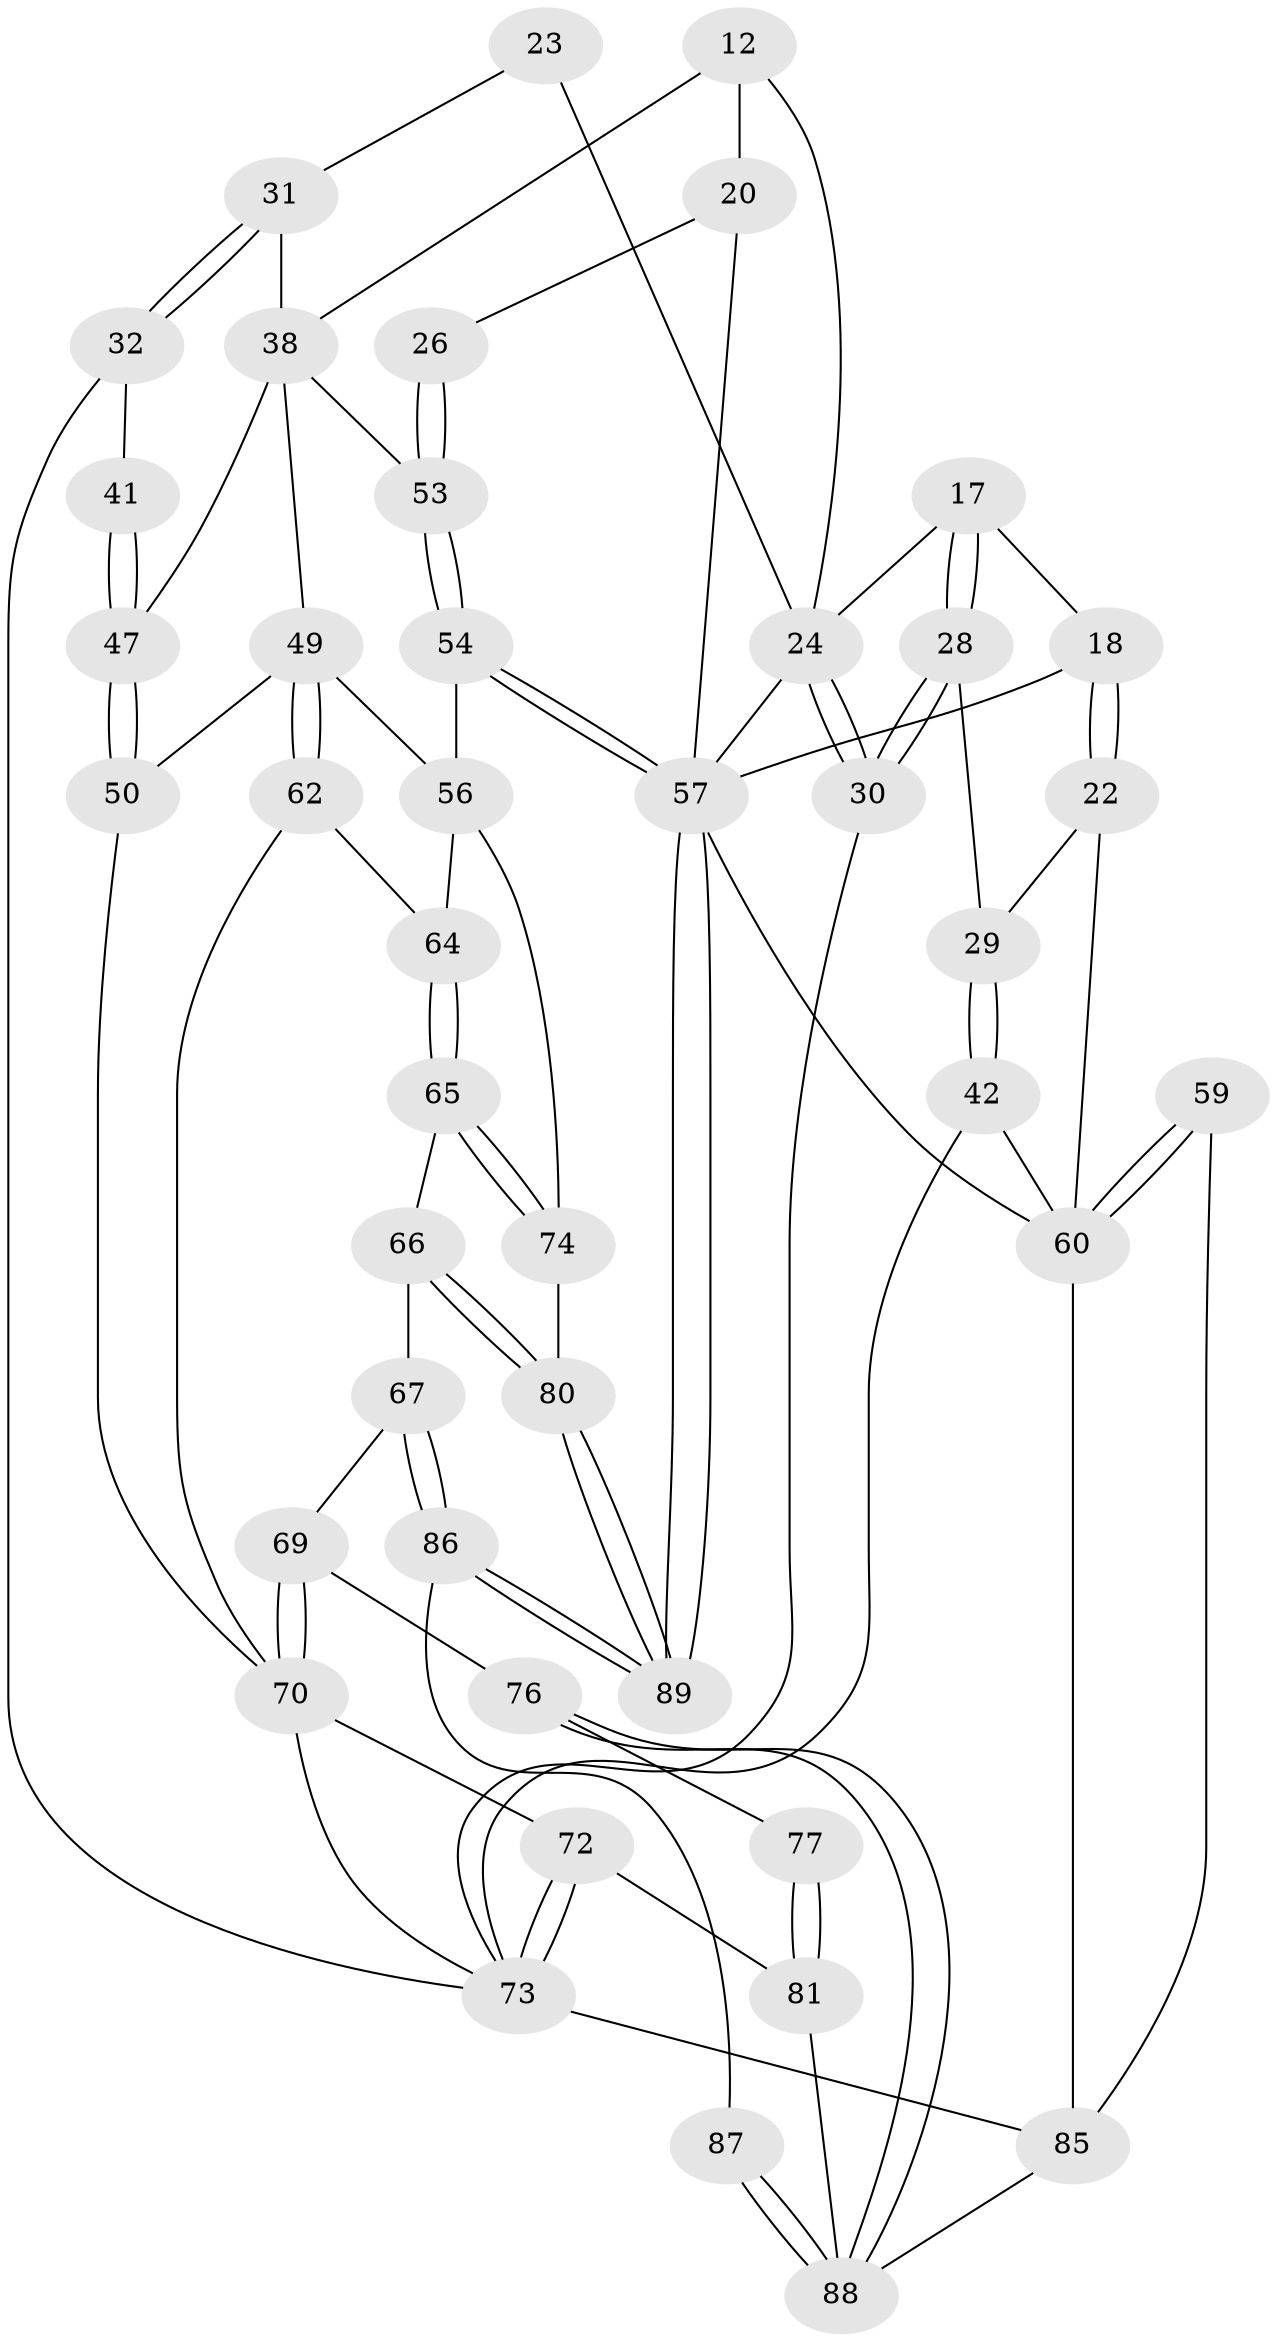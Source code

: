 // original degree distribution, {3: 0.02247191011235955, 6: 0.21348314606741572, 4: 0.24719101123595505, 5: 0.5168539325842697}
// Generated by graph-tools (version 1.1) at 2025/01/03/09/25 05:01:47]
// undirected, 44 vertices, 97 edges
graph export_dot {
graph [start="1"]
  node [color=gray90,style=filled];
  12 [pos="+0.8842283165120916+0.12964971098269878",super="+7"];
  17 [pos="+0.32419161317152584+0.19410932680937087"];
  18 [pos="+0.23323996252678758+0"];
  20 [pos="+1+0",super="+6+19"];
  22 [pos="+0.10762206398917548+0.15424351275404646"];
  23 [pos="+0.5402514046250477+0.18362017347026888",super="+11"];
  24 [pos="+0.4574359049635829+0.2214568128334106",super="+16+9"];
  26 [pos="+1+0.20459307587354347"];
  28 [pos="+0.31041005874911254+0.2576245022603035"];
  29 [pos="+0.21478671481675665+0.2681964250792792"];
  30 [pos="+0.3611295021029487+0.2879129429326961"];
  31 [pos="+0.5864837714282528+0.29247534747955795",super="+25+15"];
  32 [pos="+0.5599701784048348+0.3599503631567013"];
  38 [pos="+0.7816343074837198+0.3831183199916105",super="+37+35"];
  41 [pos="+0.6169983275064367+0.4257439792124619"];
  42 [pos="+0.15606926944678537+0.41584776634101667"];
  47 [pos="+0.6361201244668963+0.45818178736025716",super="+39+40"];
  49 [pos="+0.6847346279041059+0.5475353326183064",super="+48"];
  50 [pos="+0.6521977798309987+0.5372413079225004"];
  53 [pos="+1+0.5860274716057592",super="+36+27"];
  54 [pos="+1+0.7070104900628913"];
  56 [pos="+0.9036194319332784+0.6596490090502171",super="+55"];
  57 [pos="+1+1",super="+2+3"];
  59 [pos="+0+0.8493077484684323"];
  60 [pos="+0+1",super="+21+58"];
  62 [pos="+0.7101497920052217+0.7169262325977003"];
  64 [pos="+0.7240962548579175+0.7175214451231005"];
  65 [pos="+0.8108978700457179+0.8225209034277494"];
  66 [pos="+0.7509099182555747+0.8761803099366118"];
  67 [pos="+0.6937184923036649+0.8828259022865174"];
  69 [pos="+0.6406749357559495+0.8336439098595864",super="+68"];
  70 [pos="+0.46874802617920824+0.7804430123639162",super="+52+63"];
  72 [pos="+0.32329951407538776+0.8580208560200413",super="+71"];
  73 [pos="+0.2856727488657141+0.8411830035343959",super="+45+44+46"];
  74 [pos="+1+0.7135300585016519"];
  76 [pos="+0.5535665549390262+0.9101024256707478"];
  77 [pos="+0.5176943019216937+0.8987204636203614"];
  80 [pos="+0.8211686765398022+0.9427589284876777"];
  81 [pos="+0.40029227705061643+0.9748675366023932",super="+79+78"];
  85 [pos="+0.2188020437321308+0.9215353596930685",super="+84+75+61"];
  86 [pos="+0.7194001403752054+1"];
  87 [pos="+0.6046368971552569+1"];
  88 [pos="+0.5531460756444557+0.9405398962933887",super="+82+83"];
  89 [pos="+0.945212389161057+1"];
  12 -- 20 [weight=2];
  12 -- 38;
  12 -- 24;
  17 -- 18;
  17 -- 28;
  17 -- 28;
  17 -- 24;
  18 -- 22;
  18 -- 22;
  18 -- 57;
  20 -- 57 [weight=2];
  20 -- 26;
  22 -- 29;
  22 -- 60;
  23 -- 24 [weight=3];
  23 -- 31 [weight=2];
  24 -- 30;
  24 -- 30;
  24 -- 57;
  26 -- 53 [weight=2];
  26 -- 53;
  28 -- 29;
  28 -- 30;
  28 -- 30;
  29 -- 42;
  29 -- 42;
  30 -- 73;
  31 -- 32;
  31 -- 32;
  31 -- 38 [weight=2];
  32 -- 41;
  32 -- 73;
  38 -- 47 [weight=2];
  38 -- 49;
  38 -- 53 [weight=2];
  41 -- 47 [weight=2];
  41 -- 47;
  42 -- 60;
  42 -- 73;
  47 -- 50;
  47 -- 50;
  49 -- 50;
  49 -- 62;
  49 -- 62;
  49 -- 56;
  50 -- 70;
  53 -- 54;
  53 -- 54;
  54 -- 57;
  54 -- 57;
  54 -- 56;
  56 -- 64;
  56 -- 74;
  57 -- 89;
  57 -- 89;
  57 -- 60 [weight=2];
  59 -- 60 [weight=2];
  59 -- 60;
  59 -- 85;
  60 -- 85 [weight=2];
  62 -- 64;
  62 -- 70;
  64 -- 65;
  64 -- 65;
  65 -- 66;
  65 -- 74;
  65 -- 74;
  66 -- 67;
  66 -- 80;
  66 -- 80;
  67 -- 86;
  67 -- 86;
  67 -- 69;
  69 -- 70 [weight=2];
  69 -- 70;
  69 -- 76;
  70 -- 73;
  70 -- 72;
  72 -- 73;
  72 -- 73;
  72 -- 81 [weight=2];
  73 -- 85 [weight=2];
  74 -- 80;
  76 -- 77;
  76 -- 88;
  76 -- 88;
  77 -- 81 [weight=2];
  77 -- 81;
  80 -- 89;
  80 -- 89;
  81 -- 88;
  85 -- 88;
  86 -- 87;
  86 -- 89;
  86 -- 89;
  87 -- 88 [weight=2];
  87 -- 88;
}
